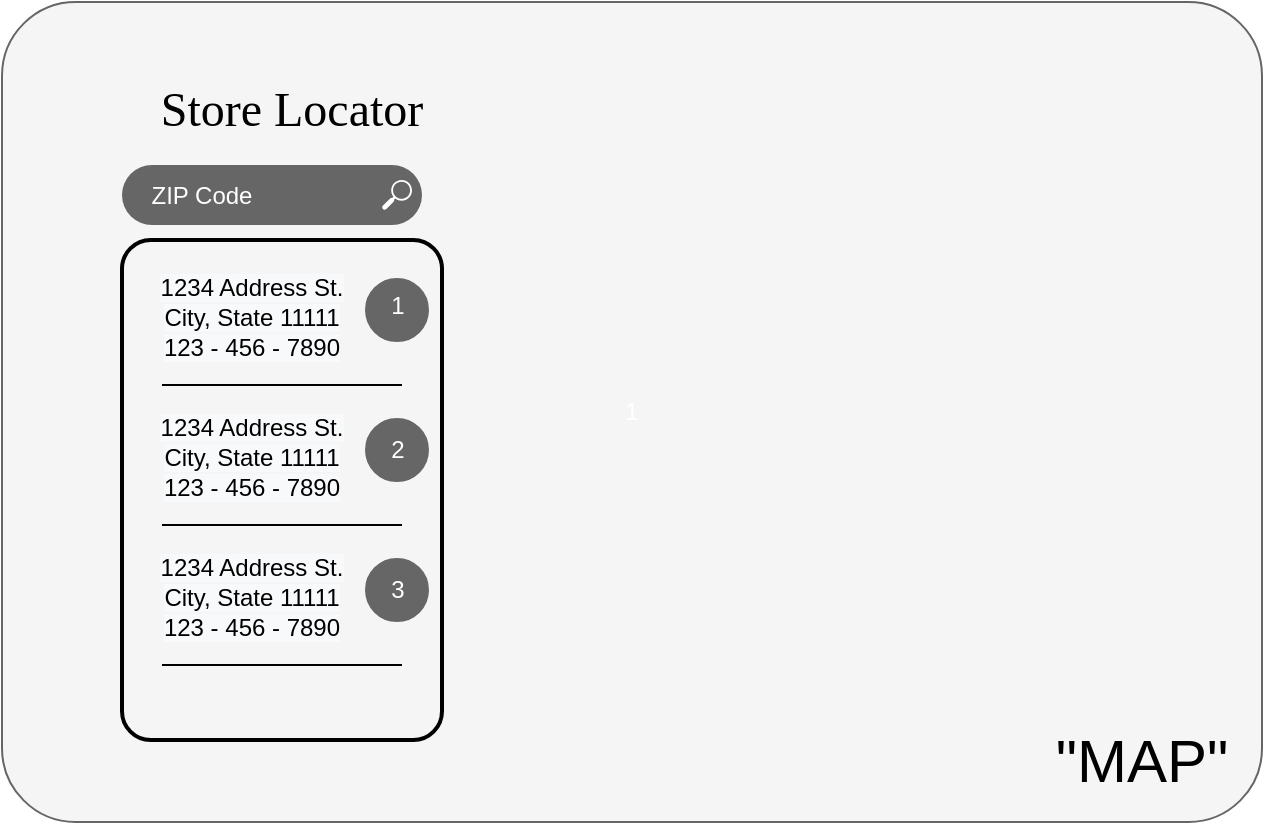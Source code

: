 <mxfile version="12.9.9" type="onedrive"><diagram id="mRsK5d5La5-nb14QJwgf" name="Page-1"><mxGraphModel dx="599" dy="1525" grid="1" gridSize="10" guides="1" tooltips="1" connect="1" arrows="1" fold="1" page="1" pageScale="1" pageWidth="827" pageHeight="1169" math="0" shadow="0"><root><mxCell id="0"/><mxCell id="1" parent="0"/><mxCell id="PL5dDw7wgd9xM3tk5D5H-1" value="&lt;font color=&quot;#ffffff&quot;&gt;1&lt;/font&gt;" style="rounded=1;whiteSpace=wrap;html=1;strokeColor=#666666;arcSize=9;fillColor=#f5f5f5;fontColor=#333333;" vertex="1" parent="1"><mxGeometry y="-584" width="630" height="410" as="geometry"/></mxCell><mxCell id="PL5dDw7wgd9xM3tk5D5H-2" value="&lt;font style=&quot;font-size: 30px&quot;&gt;&quot;MAP&quot;&lt;/font&gt;" style="text;html=1;strokeColor=none;fillColor=none;align=center;verticalAlign=middle;whiteSpace=wrap;rounded=0;strokeWidth=10;" vertex="1" parent="1"><mxGeometry x="500" y="-240" width="140" height="70" as="geometry"/></mxCell><mxCell id="PL5dDw7wgd9xM3tk5D5H-4" value="&lt;font style=&quot;font-size: 24px&quot; face=&quot;Verdana&quot;&gt;Store Locator&lt;/font&gt;" style="text;html=1;strokeColor=none;fillColor=none;align=center;verticalAlign=middle;whiteSpace=wrap;rounded=0;" vertex="1" parent="1"><mxGeometry x="60" y="-540" width="170" height="20" as="geometry"/></mxCell><mxCell id="PL5dDw7wgd9xM3tk5D5H-5" value="" style="rounded=1;whiteSpace=wrap;html=1;strokeWidth=2;arcSize=50;fillColor=#666666;strokeColor=none;" vertex="1" parent="1"><mxGeometry x="60" y="-502.5" width="150" height="30" as="geometry"/></mxCell><mxCell id="PL5dDw7wgd9xM3tk5D5H-6" value="&lt;font color=&quot;#ffffff&quot;&gt;ZIP Code&lt;/font&gt;" style="text;html=1;align=center;verticalAlign=middle;whiteSpace=wrap;rounded=0;" vertex="1" parent="1"><mxGeometry x="70" y="-497.5" width="60" height="20" as="geometry"/></mxCell><mxCell id="PL5dDw7wgd9xM3tk5D5H-7" value="" style="pointerEvents=1;shadow=0;dashed=0;html=1;strokeColor=none;fillColor=#FFFFFF;labelPosition=center;verticalLabelPosition=bottom;verticalAlign=top;outlineConnect=0;align=center;shape=mxgraph.office.concepts.search;" vertex="1" parent="1"><mxGeometry x="190" y="-495" width="15" height="15" as="geometry"/></mxCell><mxCell id="PL5dDw7wgd9xM3tk5D5H-8" value="" style="rounded=1;whiteSpace=wrap;html=1;strokeWidth=2;fillColor=none;arcSize=9;" vertex="1" parent="1"><mxGeometry x="60" y="-465" width="160" height="250" as="geometry"/></mxCell><mxCell id="PL5dDw7wgd9xM3tk5D5H-9" value="&lt;div&gt;&lt;span style=&quot;color: rgb(0 , 0 , 0) ; font-family: &amp;#34;helvetica&amp;#34; ; font-size: 12px ; font-style: normal ; font-weight: 400 ; letter-spacing: normal ; text-align: center ; text-indent: 0px ; text-transform: none ; word-spacing: 0px ; background-color: rgb(248 , 249 , 250) ; float: none ; display: inline&quot;&gt;City, State 11111&lt;/span&gt;&lt;br&gt;&lt;/div&gt;" style="text;html=1;strokeColor=none;fillColor=none;align=center;verticalAlign=middle;whiteSpace=wrap;rounded=0;" vertex="1" parent="1"><mxGeometry x="70" y="-437.5" width="110" height="22.5" as="geometry"/></mxCell><mxCell id="PL5dDw7wgd9xM3tk5D5H-10" value="&lt;div&gt;&lt;span style=&quot;color: rgb(0 , 0 , 0) ; font-family: &amp;#34;helvetica&amp;#34; ; font-size: 12px ; font-style: normal ; font-weight: 400 ; letter-spacing: normal ; text-align: center ; text-indent: 0px ; text-transform: none ; word-spacing: 0px ; background-color: rgb(248 , 249 , 250) ; float: none ; display: inline&quot;&gt;123 - 456 - 7890&lt;/span&gt;&lt;br&gt;&lt;/div&gt;" style="text;html=1;strokeColor=none;fillColor=none;align=center;verticalAlign=middle;whiteSpace=wrap;rounded=0;" vertex="1" parent="1"><mxGeometry x="70" y="-422.5" width="110" height="22.5" as="geometry"/></mxCell><mxCell id="PL5dDw7wgd9xM3tk5D5H-11" value="" style="ellipse;whiteSpace=wrap;html=1;aspect=fixed;strokeWidth=2;fillColor=#666666;strokeColor=#666666;" vertex="1" parent="1"><mxGeometry x="182.5" y="-445" width="30" height="30" as="geometry"/></mxCell><mxCell id="PL5dDw7wgd9xM3tk5D5H-12" value="&lt;font color=&quot;#ffffff&quot;&gt;1&lt;/font&gt;" style="text;html=1;strokeColor=none;fillColor=none;align=center;verticalAlign=middle;whiteSpace=wrap;rounded=0;" vertex="1" parent="1"><mxGeometry x="177.5" y="-442.5" width="40" height="20" as="geometry"/></mxCell><mxCell id="PL5dDw7wgd9xM3tk5D5H-17" value="" style="endArrow=none;html=1;" edge="1" parent="1"><mxGeometry width="50" height="50" relative="1" as="geometry"><mxPoint x="80" y="-392.5" as="sourcePoint"/><mxPoint x="200" y="-392.5" as="targetPoint"/><Array as="points"/></mxGeometry></mxCell><mxCell id="PL5dDw7wgd9xM3tk5D5H-19" value="&lt;div&gt;&lt;span style=&quot;color: rgb(0 , 0 , 0) ; font-family: &amp;#34;helvetica&amp;#34; ; font-size: 12px ; font-style: normal ; font-weight: 400 ; letter-spacing: normal ; text-align: center ; text-indent: 0px ; text-transform: none ; word-spacing: 0px ; background-color: rgb(248 , 249 , 250) ; float: none ; display: inline&quot;&gt;1234 Address St.&lt;/span&gt;&lt;br&gt;&lt;/div&gt;" style="text;html=1;strokeColor=none;fillColor=none;align=center;verticalAlign=middle;whiteSpace=wrap;rounded=0;" vertex="1" parent="1"><mxGeometry x="70" y="-452.5" width="110" height="22.5" as="geometry"/></mxCell><mxCell id="PL5dDw7wgd9xM3tk5D5H-20" value="&lt;div&gt;&lt;span style=&quot;color: rgb(0 , 0 , 0) ; font-family: &amp;#34;helvetica&amp;#34; ; font-size: 12px ; font-style: normal ; font-weight: 400 ; letter-spacing: normal ; text-align: center ; text-indent: 0px ; text-transform: none ; word-spacing: 0px ; background-color: rgb(248 , 249 , 250) ; float: none ; display: inline&quot;&gt;City, State 11111&lt;/span&gt;&lt;br&gt;&lt;/div&gt;" style="text;html=1;strokeColor=none;fillColor=none;align=center;verticalAlign=middle;whiteSpace=wrap;rounded=0;" vertex="1" parent="1"><mxGeometry x="70" y="-437.5" width="110" height="22.5" as="geometry"/></mxCell><mxCell id="PL5dDw7wgd9xM3tk5D5H-21" value="&lt;div&gt;&lt;span style=&quot;color: rgb(0 , 0 , 0) ; font-family: &amp;#34;helvetica&amp;#34; ; font-size: 12px ; font-style: normal ; font-weight: 400 ; letter-spacing: normal ; text-align: center ; text-indent: 0px ; text-transform: none ; word-spacing: 0px ; background-color: rgb(248 , 249 , 250) ; float: none ; display: inline&quot;&gt;1234 Address St.&lt;/span&gt;&lt;br&gt;&lt;/div&gt;" style="text;html=1;strokeColor=none;fillColor=none;align=center;verticalAlign=middle;whiteSpace=wrap;rounded=0;" vertex="1" parent="1"><mxGeometry x="70" y="-452.5" width="110" height="22.5" as="geometry"/></mxCell><mxCell id="PL5dDw7wgd9xM3tk5D5H-22" value="" style="endArrow=none;html=1;" edge="1" parent="1"><mxGeometry width="50" height="50" relative="1" as="geometry"><mxPoint x="80" y="-322.5" as="sourcePoint"/><mxPoint x="200" y="-322.5" as="targetPoint"/><Array as="points"/></mxGeometry></mxCell><mxCell id="PL5dDw7wgd9xM3tk5D5H-23" value="&lt;div&gt;&lt;span style=&quot;color: rgb(0 , 0 , 0) ; font-family: &amp;#34;helvetica&amp;#34; ; font-size: 12px ; font-style: normal ; font-weight: 400 ; letter-spacing: normal ; text-align: center ; text-indent: 0px ; text-transform: none ; word-spacing: 0px ; background-color: rgb(248 , 249 , 250) ; float: none ; display: inline&quot;&gt;123 - 456 - 7890&lt;/span&gt;&lt;br&gt;&lt;/div&gt;" style="text;html=1;strokeColor=none;fillColor=none;align=center;verticalAlign=middle;whiteSpace=wrap;rounded=0;" vertex="1" parent="1"><mxGeometry x="70" y="-352.5" width="110" height="22.5" as="geometry"/></mxCell><mxCell id="PL5dDw7wgd9xM3tk5D5H-24" value="&lt;div&gt;&lt;span style=&quot;color: rgb(0 , 0 , 0) ; font-family: &amp;#34;helvetica&amp;#34; ; font-size: 12px ; font-style: normal ; font-weight: 400 ; letter-spacing: normal ; text-align: center ; text-indent: 0px ; text-transform: none ; word-spacing: 0px ; background-color: rgb(248 , 249 , 250) ; float: none ; display: inline&quot;&gt;City, State 11111&lt;/span&gt;&lt;br&gt;&lt;/div&gt;" style="text;html=1;strokeColor=none;fillColor=none;align=center;verticalAlign=middle;whiteSpace=wrap;rounded=0;" vertex="1" parent="1"><mxGeometry x="70" y="-367.5" width="110" height="22.5" as="geometry"/></mxCell><mxCell id="PL5dDw7wgd9xM3tk5D5H-25" value="&lt;div&gt;&lt;span style=&quot;color: rgb(0 , 0 , 0) ; font-family: &amp;#34;helvetica&amp;#34; ; font-size: 12px ; font-style: normal ; font-weight: 400 ; letter-spacing: normal ; text-align: center ; text-indent: 0px ; text-transform: none ; word-spacing: 0px ; background-color: rgb(248 , 249 , 250) ; float: none ; display: inline&quot;&gt;1234 Address St.&lt;/span&gt;&lt;br&gt;&lt;/div&gt;" style="text;html=1;strokeColor=none;fillColor=none;align=center;verticalAlign=middle;whiteSpace=wrap;rounded=0;" vertex="1" parent="1"><mxGeometry x="70" y="-382.5" width="110" height="22.5" as="geometry"/></mxCell><mxCell id="PL5dDw7wgd9xM3tk5D5H-26" value="&lt;font color=&quot;#ffffff&quot;&gt;1&lt;/font&gt;" style="text;html=1;strokeColor=none;fillColor=none;align=center;verticalAlign=middle;whiteSpace=wrap;rounded=0;" vertex="1" parent="1"><mxGeometry x="177.5" y="-372.5" width="40" height="20" as="geometry"/></mxCell><mxCell id="PL5dDw7wgd9xM3tk5D5H-27" value="" style="ellipse;whiteSpace=wrap;html=1;aspect=fixed;strokeWidth=2;fillColor=#666666;strokeColor=#666666;" vertex="1" parent="1"><mxGeometry x="182.5" y="-375" width="30" height="30" as="geometry"/></mxCell><mxCell id="PL5dDw7wgd9xM3tk5D5H-28" value="" style="endArrow=none;html=1;" edge="1" parent="1"><mxGeometry width="50" height="50" relative="1" as="geometry"><mxPoint x="80" y="-252.5" as="sourcePoint"/><mxPoint x="200" y="-252.5" as="targetPoint"/><Array as="points"/></mxGeometry></mxCell><mxCell id="PL5dDw7wgd9xM3tk5D5H-29" value="&lt;div&gt;&lt;span style=&quot;color: rgb(0 , 0 , 0) ; font-family: &amp;#34;helvetica&amp;#34; ; font-size: 12px ; font-style: normal ; font-weight: 400 ; letter-spacing: normal ; text-align: center ; text-indent: 0px ; text-transform: none ; word-spacing: 0px ; background-color: rgb(248 , 249 , 250) ; float: none ; display: inline&quot;&gt;123 - 456 - 7890&lt;/span&gt;&lt;br&gt;&lt;/div&gt;" style="text;html=1;strokeColor=none;fillColor=none;align=center;verticalAlign=middle;whiteSpace=wrap;rounded=0;" vertex="1" parent="1"><mxGeometry x="70" y="-282.5" width="110" height="22.5" as="geometry"/></mxCell><mxCell id="PL5dDw7wgd9xM3tk5D5H-30" value="&lt;div&gt;&lt;span style=&quot;color: rgb(0 , 0 , 0) ; font-family: &amp;#34;helvetica&amp;#34; ; font-size: 12px ; font-style: normal ; font-weight: 400 ; letter-spacing: normal ; text-align: center ; text-indent: 0px ; text-transform: none ; word-spacing: 0px ; background-color: rgb(248 , 249 , 250) ; float: none ; display: inline&quot;&gt;City, State 11111&lt;/span&gt;&lt;br&gt;&lt;/div&gt;" style="text;html=1;strokeColor=none;fillColor=none;align=center;verticalAlign=middle;whiteSpace=wrap;rounded=0;" vertex="1" parent="1"><mxGeometry x="70" y="-297.5" width="110" height="22.5" as="geometry"/></mxCell><mxCell id="PL5dDw7wgd9xM3tk5D5H-31" value="&lt;div&gt;&lt;span style=&quot;color: rgb(0 , 0 , 0) ; font-family: &amp;#34;helvetica&amp;#34; ; font-size: 12px ; font-style: normal ; font-weight: 400 ; letter-spacing: normal ; text-align: center ; text-indent: 0px ; text-transform: none ; word-spacing: 0px ; background-color: rgb(248 , 249 , 250) ; float: none ; display: inline&quot;&gt;1234 Address St.&lt;/span&gt;&lt;br&gt;&lt;/div&gt;" style="text;html=1;strokeColor=none;fillColor=none;align=center;verticalAlign=middle;whiteSpace=wrap;rounded=0;" vertex="1" parent="1"><mxGeometry x="70" y="-312.5" width="110" height="22.5" as="geometry"/></mxCell><mxCell id="PL5dDw7wgd9xM3tk5D5H-32" value="&lt;font color=&quot;#ffffff&quot;&gt;1&lt;/font&gt;" style="text;html=1;strokeColor=none;fillColor=none;align=center;verticalAlign=middle;whiteSpace=wrap;rounded=0;" vertex="1" parent="1"><mxGeometry x="177.5" y="-302.5" width="40" height="20" as="geometry"/></mxCell><mxCell id="PL5dDw7wgd9xM3tk5D5H-33" value="" style="ellipse;whiteSpace=wrap;html=1;aspect=fixed;strokeWidth=2;fillColor=#666666;strokeColor=#666666;" vertex="1" parent="1"><mxGeometry x="182.5" y="-305" width="30" height="30" as="geometry"/></mxCell><mxCell id="PL5dDw7wgd9xM3tk5D5H-34" value="&lt;font color=&quot;#ffffff&quot;&gt;2&lt;/font&gt;" style="text;html=1;strokeColor=none;fillColor=none;align=center;verticalAlign=middle;whiteSpace=wrap;rounded=0;" vertex="1" parent="1"><mxGeometry x="177.5" y="-370" width="40" height="20" as="geometry"/></mxCell><mxCell id="PL5dDw7wgd9xM3tk5D5H-35" value="&lt;font color=&quot;#ffffff&quot;&gt;3&lt;/font&gt;" style="text;html=1;strokeColor=none;fillColor=none;align=center;verticalAlign=middle;whiteSpace=wrap;rounded=0;" vertex="1" parent="1"><mxGeometry x="177.5" y="-300" width="40" height="20" as="geometry"/></mxCell></root></mxGraphModel></diagram></mxfile>